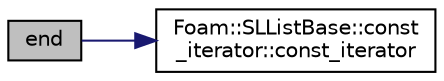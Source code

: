 digraph "end"
{
  bgcolor="transparent";
  edge [fontname="Helvetica",fontsize="10",labelfontname="Helvetica",labelfontsize="10"];
  node [fontname="Helvetica",fontsize="10",shape=record];
  rankdir="LR";
  Node1 [label="end",height=0.2,width=0.4,color="black", fillcolor="grey75", style="filled", fontcolor="black"];
  Node1 -> Node2 [color="midnightblue",fontsize="10",style="solid",fontname="Helvetica"];
  Node2 [label="Foam::SLListBase::const\l_iterator::const_iterator",height=0.2,width=0.4,color="black",URL="$a00348.html#afb4869ae2a477fdd964888e508aa1f1e",tooltip="Construct for a given SLListBase and link. "];
}
